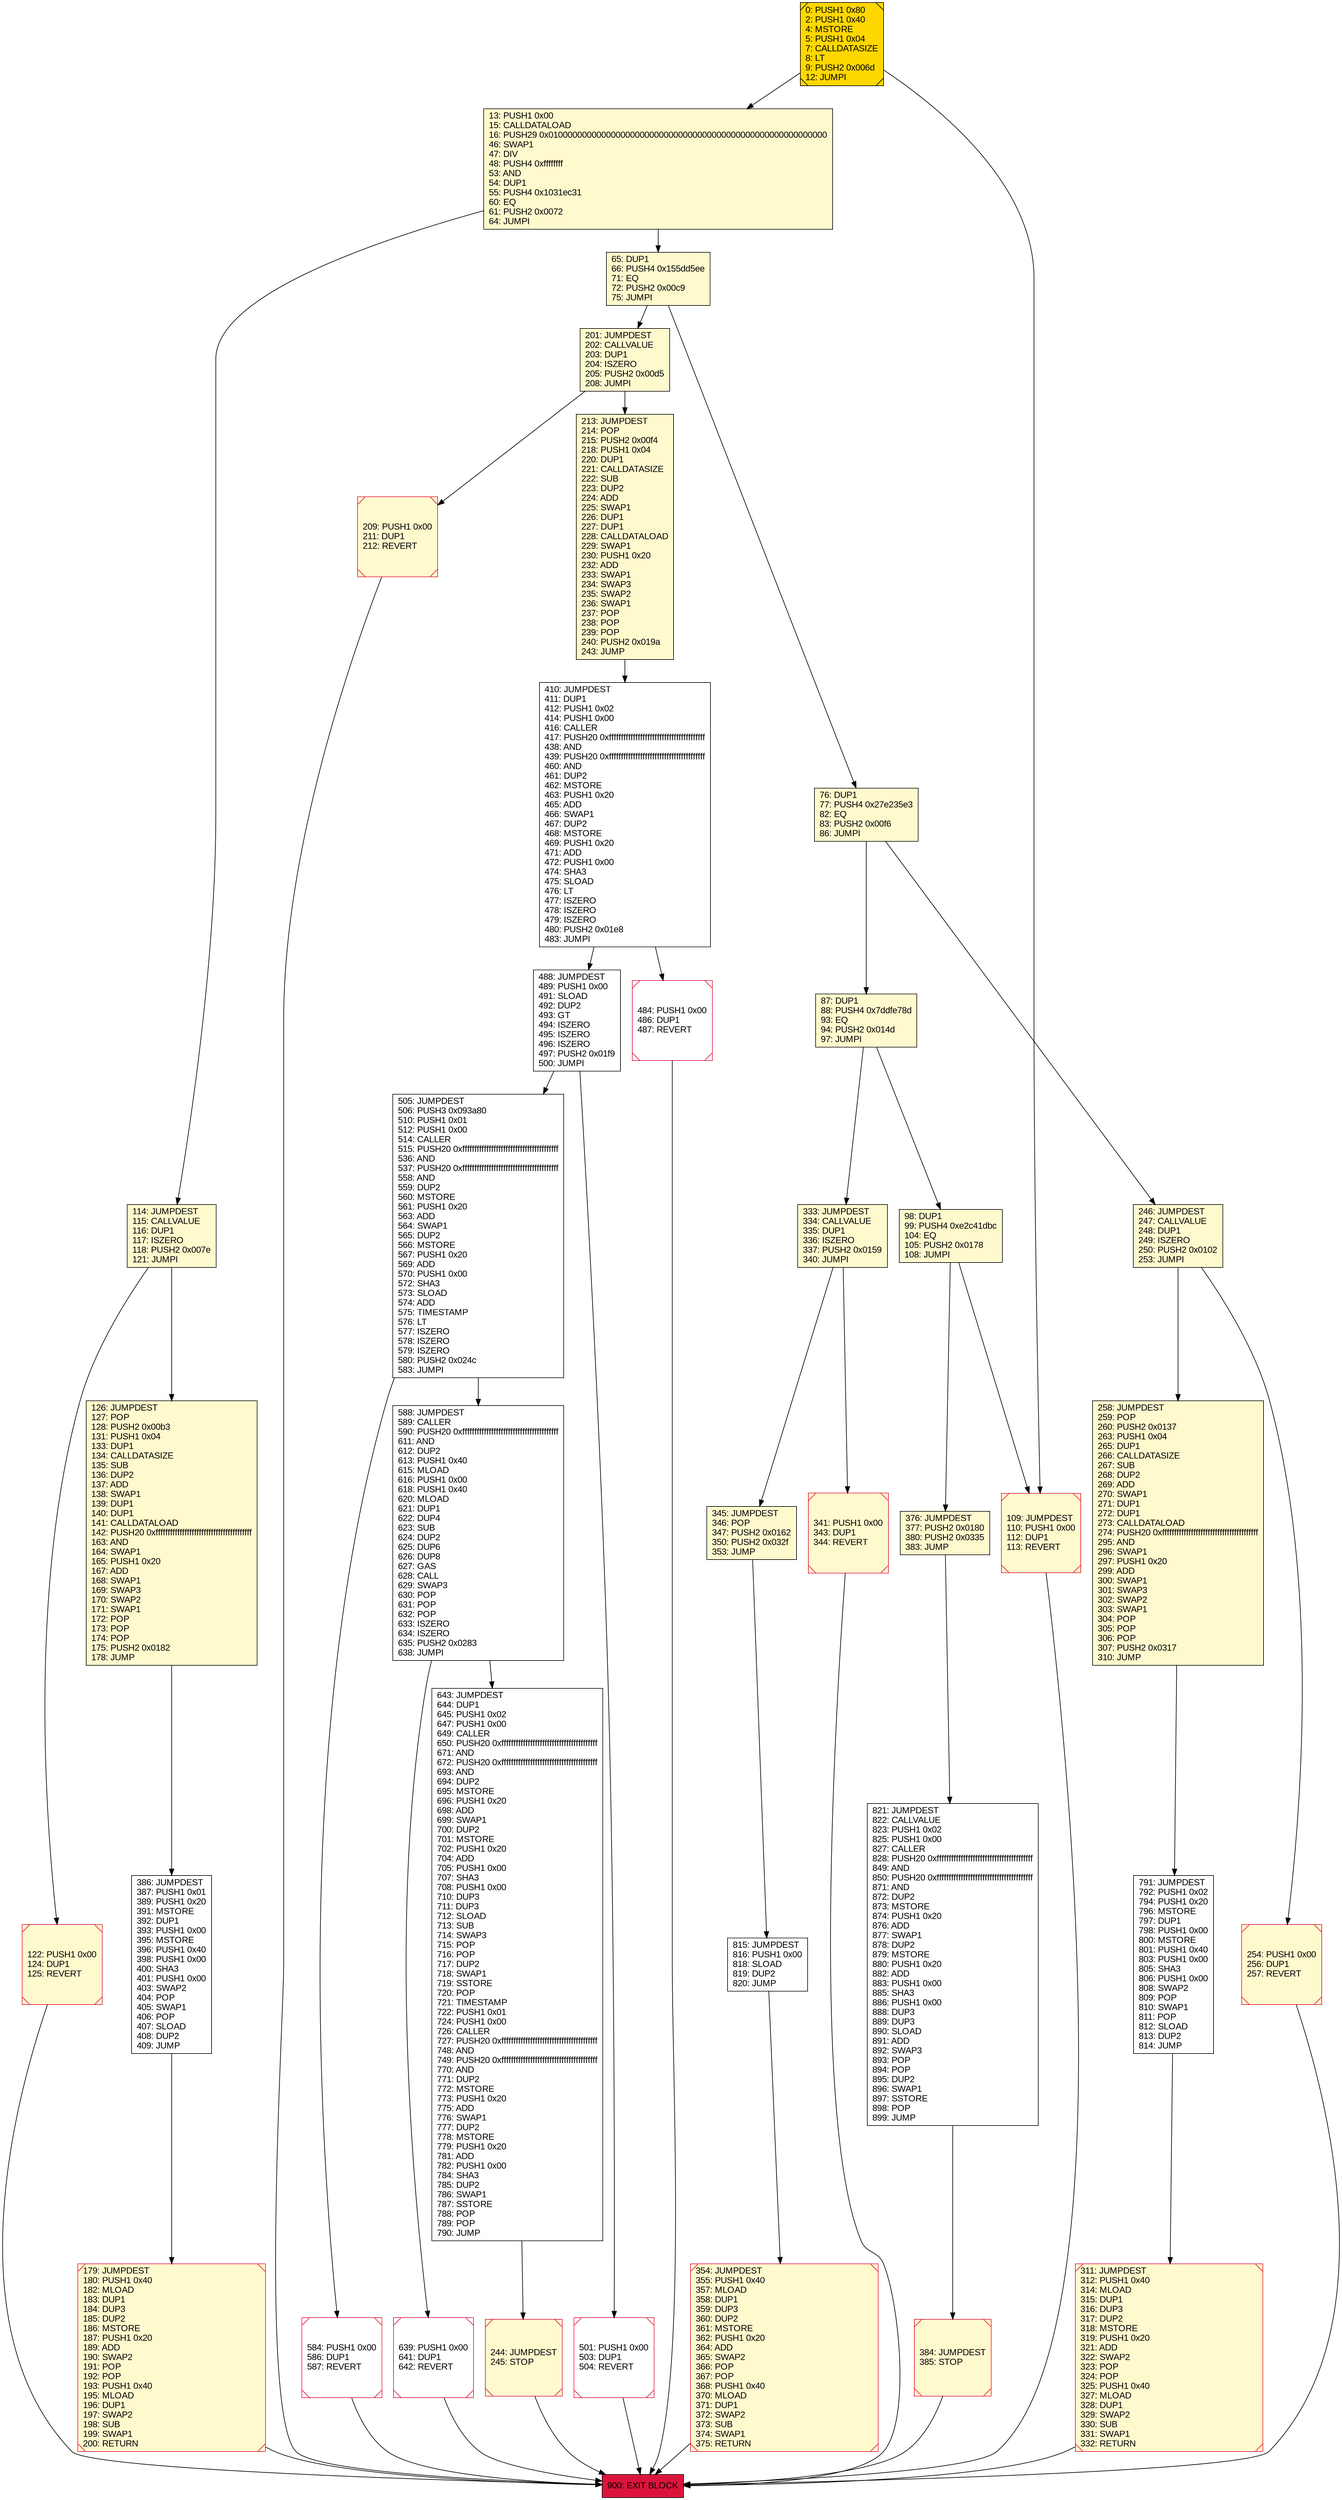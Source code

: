 digraph G {
bgcolor=transparent rankdir=UD;
node [shape=box style=filled color=black fillcolor=white fontname=arial fontcolor=black];
179 [label="179: JUMPDEST\l180: PUSH1 0x40\l182: MLOAD\l183: DUP1\l184: DUP3\l185: DUP2\l186: MSTORE\l187: PUSH1 0x20\l189: ADD\l190: SWAP2\l191: POP\l192: POP\l193: PUSH1 0x40\l195: MLOAD\l196: DUP1\l197: SWAP2\l198: SUB\l199: SWAP1\l200: RETURN\l" fillcolor=lemonchiffon shape=Msquare color=crimson ];
643 [label="643: JUMPDEST\l644: DUP1\l645: PUSH1 0x02\l647: PUSH1 0x00\l649: CALLER\l650: PUSH20 0xffffffffffffffffffffffffffffffffffffffff\l671: AND\l672: PUSH20 0xffffffffffffffffffffffffffffffffffffffff\l693: AND\l694: DUP2\l695: MSTORE\l696: PUSH1 0x20\l698: ADD\l699: SWAP1\l700: DUP2\l701: MSTORE\l702: PUSH1 0x20\l704: ADD\l705: PUSH1 0x00\l707: SHA3\l708: PUSH1 0x00\l710: DUP3\l711: DUP3\l712: SLOAD\l713: SUB\l714: SWAP3\l715: POP\l716: POP\l717: DUP2\l718: SWAP1\l719: SSTORE\l720: POP\l721: TIMESTAMP\l722: PUSH1 0x01\l724: PUSH1 0x00\l726: CALLER\l727: PUSH20 0xffffffffffffffffffffffffffffffffffffffff\l748: AND\l749: PUSH20 0xffffffffffffffffffffffffffffffffffffffff\l770: AND\l771: DUP2\l772: MSTORE\l773: PUSH1 0x20\l775: ADD\l776: SWAP1\l777: DUP2\l778: MSTORE\l779: PUSH1 0x20\l781: ADD\l782: PUSH1 0x00\l784: SHA3\l785: DUP2\l786: SWAP1\l787: SSTORE\l788: POP\l789: POP\l790: JUMP\l" ];
900 [label="900: EXIT BLOCK\l" fillcolor=crimson ];
311 [label="311: JUMPDEST\l312: PUSH1 0x40\l314: MLOAD\l315: DUP1\l316: DUP3\l317: DUP2\l318: MSTORE\l319: PUSH1 0x20\l321: ADD\l322: SWAP2\l323: POP\l324: POP\l325: PUSH1 0x40\l327: MLOAD\l328: DUP1\l329: SWAP2\l330: SUB\l331: SWAP1\l332: RETURN\l" fillcolor=lemonchiffon shape=Msquare color=crimson ];
484 [label="484: PUSH1 0x00\l486: DUP1\l487: REVERT\l" shape=Msquare color=crimson ];
791 [label="791: JUMPDEST\l792: PUSH1 0x02\l794: PUSH1 0x20\l796: MSTORE\l797: DUP1\l798: PUSH1 0x00\l800: MSTORE\l801: PUSH1 0x40\l803: PUSH1 0x00\l805: SHA3\l806: PUSH1 0x00\l808: SWAP2\l809: POP\l810: SWAP1\l811: POP\l812: SLOAD\l813: DUP2\l814: JUMP\l" ];
588 [label="588: JUMPDEST\l589: CALLER\l590: PUSH20 0xffffffffffffffffffffffffffffffffffffffff\l611: AND\l612: DUP2\l613: PUSH1 0x40\l615: MLOAD\l616: PUSH1 0x00\l618: PUSH1 0x40\l620: MLOAD\l621: DUP1\l622: DUP4\l623: SUB\l624: DUP2\l625: DUP6\l626: DUP8\l627: GAS\l628: CALL\l629: SWAP3\l630: POP\l631: POP\l632: POP\l633: ISZERO\l634: ISZERO\l635: PUSH2 0x0283\l638: JUMPI\l" ];
354 [label="354: JUMPDEST\l355: PUSH1 0x40\l357: MLOAD\l358: DUP1\l359: DUP3\l360: DUP2\l361: MSTORE\l362: PUSH1 0x20\l364: ADD\l365: SWAP2\l366: POP\l367: POP\l368: PUSH1 0x40\l370: MLOAD\l371: DUP1\l372: SWAP2\l373: SUB\l374: SWAP1\l375: RETURN\l" fillcolor=lemonchiffon shape=Msquare color=crimson ];
376 [label="376: JUMPDEST\l377: PUSH2 0x0180\l380: PUSH2 0x0335\l383: JUMP\l" fillcolor=lemonchiffon ];
76 [label="76: DUP1\l77: PUSH4 0x27e235e3\l82: EQ\l83: PUSH2 0x00f6\l86: JUMPI\l" fillcolor=lemonchiffon ];
126 [label="126: JUMPDEST\l127: POP\l128: PUSH2 0x00b3\l131: PUSH1 0x04\l133: DUP1\l134: CALLDATASIZE\l135: SUB\l136: DUP2\l137: ADD\l138: SWAP1\l139: DUP1\l140: DUP1\l141: CALLDATALOAD\l142: PUSH20 0xffffffffffffffffffffffffffffffffffffffff\l163: AND\l164: SWAP1\l165: PUSH1 0x20\l167: ADD\l168: SWAP1\l169: SWAP3\l170: SWAP2\l171: SWAP1\l172: POP\l173: POP\l174: POP\l175: PUSH2 0x0182\l178: JUMP\l" fillcolor=lemonchiffon ];
384 [label="384: JUMPDEST\l385: STOP\l" fillcolor=lemonchiffon shape=Msquare color=crimson ];
501 [label="501: PUSH1 0x00\l503: DUP1\l504: REVERT\l" shape=Msquare color=crimson ];
345 [label="345: JUMPDEST\l346: POP\l347: PUSH2 0x0162\l350: PUSH2 0x032f\l353: JUMP\l" fillcolor=lemonchiffon ];
13 [label="13: PUSH1 0x00\l15: CALLDATALOAD\l16: PUSH29 0x0100000000000000000000000000000000000000000000000000000000\l46: SWAP1\l47: DIV\l48: PUSH4 0xffffffff\l53: AND\l54: DUP1\l55: PUSH4 0x1031ec31\l60: EQ\l61: PUSH2 0x0072\l64: JUMPI\l" fillcolor=lemonchiffon ];
65 [label="65: DUP1\l66: PUSH4 0x155dd5ee\l71: EQ\l72: PUSH2 0x00c9\l75: JUMPI\l" fillcolor=lemonchiffon ];
821 [label="821: JUMPDEST\l822: CALLVALUE\l823: PUSH1 0x02\l825: PUSH1 0x00\l827: CALLER\l828: PUSH20 0xffffffffffffffffffffffffffffffffffffffff\l849: AND\l850: PUSH20 0xffffffffffffffffffffffffffffffffffffffff\l871: AND\l872: DUP2\l873: MSTORE\l874: PUSH1 0x20\l876: ADD\l877: SWAP1\l878: DUP2\l879: MSTORE\l880: PUSH1 0x20\l882: ADD\l883: PUSH1 0x00\l885: SHA3\l886: PUSH1 0x00\l888: DUP3\l889: DUP3\l890: SLOAD\l891: ADD\l892: SWAP3\l893: POP\l894: POP\l895: DUP2\l896: SWAP1\l897: SSTORE\l898: POP\l899: JUMP\l" ];
122 [label="122: PUSH1 0x00\l124: DUP1\l125: REVERT\l" fillcolor=lemonchiffon shape=Msquare color=crimson ];
386 [label="386: JUMPDEST\l387: PUSH1 0x01\l389: PUSH1 0x20\l391: MSTORE\l392: DUP1\l393: PUSH1 0x00\l395: MSTORE\l396: PUSH1 0x40\l398: PUSH1 0x00\l400: SHA3\l401: PUSH1 0x00\l403: SWAP2\l404: POP\l405: SWAP1\l406: POP\l407: SLOAD\l408: DUP2\l409: JUMP\l" ];
815 [label="815: JUMPDEST\l816: PUSH1 0x00\l818: SLOAD\l819: DUP2\l820: JUMP\l" ];
639 [label="639: PUSH1 0x00\l641: DUP1\l642: REVERT\l" shape=Msquare color=crimson ];
254 [label="254: PUSH1 0x00\l256: DUP1\l257: REVERT\l" fillcolor=lemonchiffon shape=Msquare color=crimson ];
213 [label="213: JUMPDEST\l214: POP\l215: PUSH2 0x00f4\l218: PUSH1 0x04\l220: DUP1\l221: CALLDATASIZE\l222: SUB\l223: DUP2\l224: ADD\l225: SWAP1\l226: DUP1\l227: DUP1\l228: CALLDATALOAD\l229: SWAP1\l230: PUSH1 0x20\l232: ADD\l233: SWAP1\l234: SWAP3\l235: SWAP2\l236: SWAP1\l237: POP\l238: POP\l239: POP\l240: PUSH2 0x019a\l243: JUMP\l" fillcolor=lemonchiffon ];
244 [label="244: JUMPDEST\l245: STOP\l" fillcolor=lemonchiffon shape=Msquare color=crimson ];
488 [label="488: JUMPDEST\l489: PUSH1 0x00\l491: SLOAD\l492: DUP2\l493: GT\l494: ISZERO\l495: ISZERO\l496: ISZERO\l497: PUSH2 0x01f9\l500: JUMPI\l" ];
98 [label="98: DUP1\l99: PUSH4 0xe2c41dbc\l104: EQ\l105: PUSH2 0x0178\l108: JUMPI\l" fillcolor=lemonchiffon ];
109 [label="109: JUMPDEST\l110: PUSH1 0x00\l112: DUP1\l113: REVERT\l" fillcolor=lemonchiffon shape=Msquare color=crimson ];
0 [label="0: PUSH1 0x80\l2: PUSH1 0x40\l4: MSTORE\l5: PUSH1 0x04\l7: CALLDATASIZE\l8: LT\l9: PUSH2 0x006d\l12: JUMPI\l" fillcolor=lemonchiffon shape=Msquare fillcolor=gold ];
584 [label="584: PUSH1 0x00\l586: DUP1\l587: REVERT\l" shape=Msquare color=crimson ];
114 [label="114: JUMPDEST\l115: CALLVALUE\l116: DUP1\l117: ISZERO\l118: PUSH2 0x007e\l121: JUMPI\l" fillcolor=lemonchiffon ];
246 [label="246: JUMPDEST\l247: CALLVALUE\l248: DUP1\l249: ISZERO\l250: PUSH2 0x0102\l253: JUMPI\l" fillcolor=lemonchiffon ];
258 [label="258: JUMPDEST\l259: POP\l260: PUSH2 0x0137\l263: PUSH1 0x04\l265: DUP1\l266: CALLDATASIZE\l267: SUB\l268: DUP2\l269: ADD\l270: SWAP1\l271: DUP1\l272: DUP1\l273: CALLDATALOAD\l274: PUSH20 0xffffffffffffffffffffffffffffffffffffffff\l295: AND\l296: SWAP1\l297: PUSH1 0x20\l299: ADD\l300: SWAP1\l301: SWAP3\l302: SWAP2\l303: SWAP1\l304: POP\l305: POP\l306: POP\l307: PUSH2 0x0317\l310: JUMP\l" fillcolor=lemonchiffon ];
201 [label="201: JUMPDEST\l202: CALLVALUE\l203: DUP1\l204: ISZERO\l205: PUSH2 0x00d5\l208: JUMPI\l" fillcolor=lemonchiffon ];
209 [label="209: PUSH1 0x00\l211: DUP1\l212: REVERT\l" fillcolor=lemonchiffon shape=Msquare color=crimson ];
410 [label="410: JUMPDEST\l411: DUP1\l412: PUSH1 0x02\l414: PUSH1 0x00\l416: CALLER\l417: PUSH20 0xffffffffffffffffffffffffffffffffffffffff\l438: AND\l439: PUSH20 0xffffffffffffffffffffffffffffffffffffffff\l460: AND\l461: DUP2\l462: MSTORE\l463: PUSH1 0x20\l465: ADD\l466: SWAP1\l467: DUP2\l468: MSTORE\l469: PUSH1 0x20\l471: ADD\l472: PUSH1 0x00\l474: SHA3\l475: SLOAD\l476: LT\l477: ISZERO\l478: ISZERO\l479: ISZERO\l480: PUSH2 0x01e8\l483: JUMPI\l" ];
87 [label="87: DUP1\l88: PUSH4 0x7ddfe78d\l93: EQ\l94: PUSH2 0x014d\l97: JUMPI\l" fillcolor=lemonchiffon ];
341 [label="341: PUSH1 0x00\l343: DUP1\l344: REVERT\l" fillcolor=lemonchiffon shape=Msquare color=crimson ];
505 [label="505: JUMPDEST\l506: PUSH3 0x093a80\l510: PUSH1 0x01\l512: PUSH1 0x00\l514: CALLER\l515: PUSH20 0xffffffffffffffffffffffffffffffffffffffff\l536: AND\l537: PUSH20 0xffffffffffffffffffffffffffffffffffffffff\l558: AND\l559: DUP2\l560: MSTORE\l561: PUSH1 0x20\l563: ADD\l564: SWAP1\l565: DUP2\l566: MSTORE\l567: PUSH1 0x20\l569: ADD\l570: PUSH1 0x00\l572: SHA3\l573: SLOAD\l574: ADD\l575: TIMESTAMP\l576: LT\l577: ISZERO\l578: ISZERO\l579: ISZERO\l580: PUSH2 0x024c\l583: JUMPI\l" ];
333 [label="333: JUMPDEST\l334: CALLVALUE\l335: DUP1\l336: ISZERO\l337: PUSH2 0x0159\l340: JUMPI\l" fillcolor=lemonchiffon ];
311 -> 900;
0 -> 109;
13 -> 65;
179 -> 900;
588 -> 643;
98 -> 109;
345 -> 815;
201 -> 213;
384 -> 900;
410 -> 488;
488 -> 505;
588 -> 639;
87 -> 98;
505 -> 584;
76 -> 87;
643 -> 244;
65 -> 201;
333 -> 345;
114 -> 122;
246 -> 254;
410 -> 484;
488 -> 501;
505 -> 588;
76 -> 246;
201 -> 209;
484 -> 900;
246 -> 258;
376 -> 821;
791 -> 311;
65 -> 76;
821 -> 384;
87 -> 333;
126 -> 386;
333 -> 341;
815 -> 354;
501 -> 900;
213 -> 410;
354 -> 900;
639 -> 900;
254 -> 900;
386 -> 179;
122 -> 900;
244 -> 900;
258 -> 791;
109 -> 900;
584 -> 900;
341 -> 900;
0 -> 13;
98 -> 376;
13 -> 114;
209 -> 900;
114 -> 126;
}